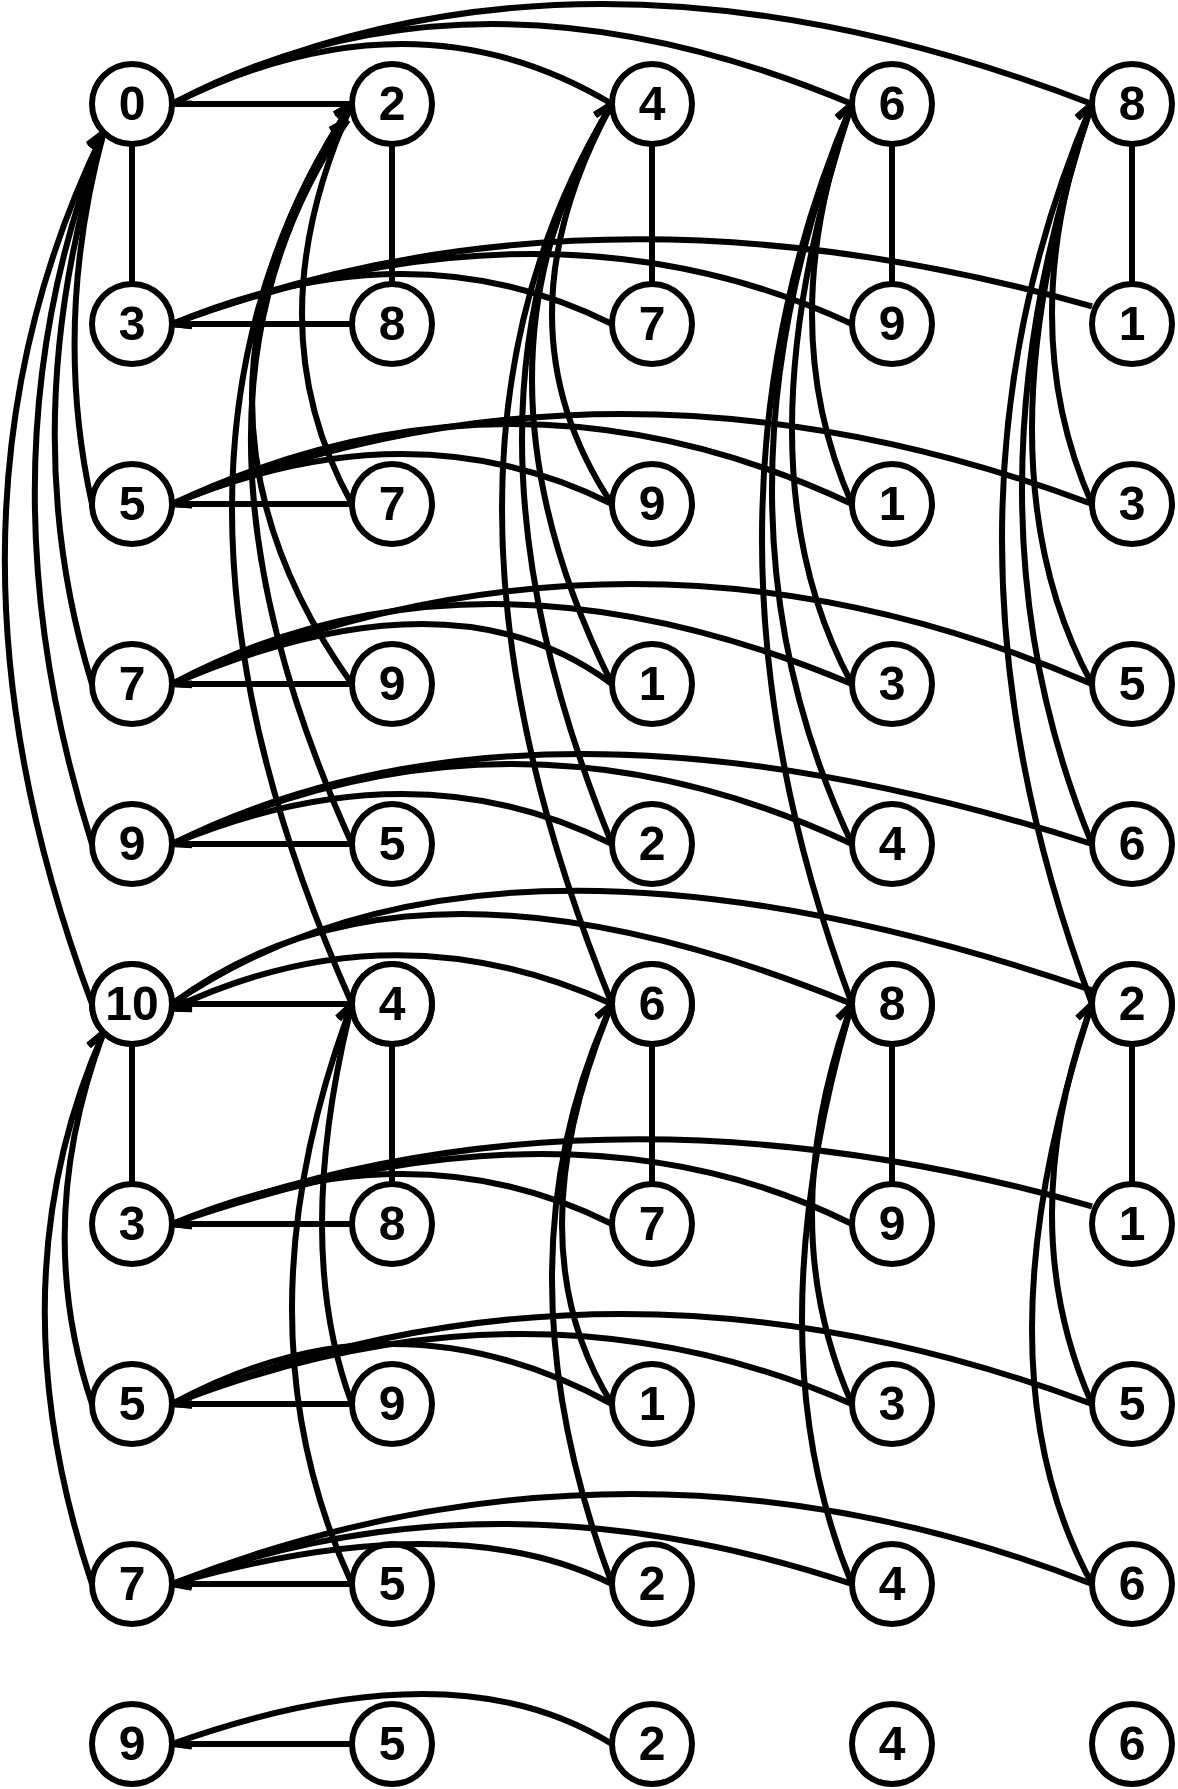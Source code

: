 <mxfile version="21.2.1" type="github">
  <diagram name="Page-1" id="bf8-wyrrSpo6dcuzy9-D">
    <mxGraphModel dx="1285" dy="662" grid="1" gridSize="10" guides="1" tooltips="1" connect="1" arrows="1" fold="1" page="1" pageScale="1" pageWidth="850" pageHeight="1100" math="0" shadow="0">
      <root>
        <mxCell id="0" />
        <mxCell id="1" parent="0" />
        <mxCell id="AahAFOXJF5uKydpd856T-1" value="&lt;font style=&quot;font-size: 24px;&quot;&gt;&lt;b style=&quot;font-size: 24px&quot;&gt;0&lt;/b&gt;&lt;/font&gt;" style="ellipse;whiteSpace=wrap;html=1;aspect=fixed;strokeWidth=3;fontSize=24;" parent="1" vertex="1">
          <mxGeometry x="360" y="250" width="40" height="40" as="geometry" />
        </mxCell>
        <mxCell id="AahAFOXJF5uKydpd856T-2" value="&lt;font style=&quot;font-size: 24px;&quot;&gt;&lt;b style=&quot;font-size: 24px&quot;&gt;2&lt;/b&gt;&lt;/font&gt;" style="ellipse;whiteSpace=wrap;html=1;aspect=fixed;strokeWidth=3;fontSize=24;" parent="1" vertex="1">
          <mxGeometry x="490" y="250" width="40" height="40" as="geometry" />
        </mxCell>
        <mxCell id="AahAFOXJF5uKydpd856T-3" value="&lt;b style=&quot;font-size: 24px;&quot;&gt;&lt;font style=&quot;font-size: 24px;&quot;&gt;4&lt;/font&gt;&lt;/b&gt;" style="ellipse;whiteSpace=wrap;html=1;aspect=fixed;strokeWidth=3;fontSize=24;" parent="1" vertex="1">
          <mxGeometry x="620" y="250" width="40" height="40" as="geometry" />
        </mxCell>
        <mxCell id="AahAFOXJF5uKydpd856T-4" value="&lt;b style=&quot;font-size: 24px;&quot;&gt;6&lt;/b&gt;" style="ellipse;whiteSpace=wrap;html=1;aspect=fixed;strokeWidth=3;fontSize=24;" parent="1" vertex="1">
          <mxGeometry x="740" y="250" width="40" height="40" as="geometry" />
        </mxCell>
        <mxCell id="AahAFOXJF5uKydpd856T-5" value="&lt;b style=&quot;font-size: 24px;&quot;&gt;3&lt;/b&gt;" style="ellipse;whiteSpace=wrap;html=1;aspect=fixed;strokeWidth=3;fontSize=24;" parent="1" vertex="1">
          <mxGeometry x="360" y="360" width="40" height="40" as="geometry" />
        </mxCell>
        <mxCell id="AahAFOXJF5uKydpd856T-6" value="&lt;b style=&quot;font-size: 24px;&quot;&gt;5&lt;/b&gt;" style="ellipse;whiteSpace=wrap;html=1;aspect=fixed;strokeWidth=3;fontSize=24;" parent="1" vertex="1">
          <mxGeometry x="360" y="450" width="40" height="40" as="geometry" />
        </mxCell>
        <mxCell id="AahAFOXJF5uKydpd856T-7" value="&lt;b style=&quot;font-size: 24px;&quot;&gt;7&lt;/b&gt;" style="ellipse;whiteSpace=wrap;html=1;aspect=fixed;strokeWidth=3;fontSize=24;" parent="1" vertex="1">
          <mxGeometry x="490" y="450" width="40" height="40" as="geometry" />
        </mxCell>
        <mxCell id="AahAFOXJF5uKydpd856T-8" value="&lt;b style=&quot;font-size: 24px;&quot;&gt;9&lt;/b&gt;" style="ellipse;whiteSpace=wrap;html=1;aspect=fixed;strokeWidth=3;fontSize=24;" parent="1" vertex="1">
          <mxGeometry x="620" y="450" width="40" height="40" as="geometry" />
        </mxCell>
        <mxCell id="AahAFOXJF5uKydpd856T-9" value="&lt;b style=&quot;font-size: 24px;&quot;&gt;8&lt;/b&gt;" style="ellipse;whiteSpace=wrap;html=1;aspect=fixed;strokeWidth=3;fontSize=24;" parent="1" vertex="1">
          <mxGeometry x="490" y="360" width="40" height="40" as="geometry" />
        </mxCell>
        <mxCell id="AahAFOXJF5uKydpd856T-10" value="&lt;b style=&quot;font-size: 24px;&quot;&gt;7&lt;/b&gt;" style="ellipse;whiteSpace=wrap;html=1;aspect=fixed;strokeWidth=3;fontSize=24;" parent="1" vertex="1">
          <mxGeometry x="620" y="360" width="40" height="40" as="geometry" />
        </mxCell>
        <mxCell id="AahAFOXJF5uKydpd856T-11" value="&lt;b style=&quot;font-size: 24px;&quot;&gt;&lt;font style=&quot;font-size: 24px;&quot;&gt;9&lt;/font&gt;&lt;/b&gt;" style="ellipse;whiteSpace=wrap;html=1;aspect=fixed;strokeWidth=3;fontSize=24;" parent="1" vertex="1">
          <mxGeometry x="740" y="360" width="40" height="40" as="geometry" />
        </mxCell>
        <mxCell id="AahAFOXJF5uKydpd856T-12" value="&lt;b style=&quot;font-size: 24px;&quot;&gt;1&lt;/b&gt;" style="ellipse;whiteSpace=wrap;html=1;aspect=fixed;strokeWidth=3;fontSize=24;" parent="1" vertex="1">
          <mxGeometry x="740" y="450" width="40" height="40" as="geometry" />
        </mxCell>
        <mxCell id="AahAFOXJF5uKydpd856T-13" value="&lt;b style=&quot;font-size: 24px;&quot;&gt;7&lt;/b&gt;" style="ellipse;whiteSpace=wrap;html=1;aspect=fixed;strokeWidth=3;fontSize=24;" parent="1" vertex="1">
          <mxGeometry x="360" y="540" width="40" height="40" as="geometry" />
        </mxCell>
        <mxCell id="AahAFOXJF5uKydpd856T-14" value="&lt;b style=&quot;font-size: 24px;&quot;&gt;9&lt;/b&gt;" style="ellipse;whiteSpace=wrap;html=1;aspect=fixed;strokeWidth=3;fontSize=24;" parent="1" vertex="1">
          <mxGeometry x="490" y="540" width="40" height="40" as="geometry" />
        </mxCell>
        <mxCell id="AahAFOXJF5uKydpd856T-15" value="&lt;b style=&quot;font-size: 24px;&quot;&gt;1&lt;/b&gt;" style="ellipse;whiteSpace=wrap;html=1;aspect=fixed;strokeWidth=3;fontSize=24;" parent="1" vertex="1">
          <mxGeometry x="620" y="540" width="40" height="40" as="geometry" />
        </mxCell>
        <mxCell id="AahAFOXJF5uKydpd856T-16" value="&lt;b style=&quot;font-size: 24px;&quot;&gt;3&lt;/b&gt;" style="ellipse;whiteSpace=wrap;html=1;aspect=fixed;strokeWidth=3;fontSize=24;" parent="1" vertex="1">
          <mxGeometry x="740" y="540" width="40" height="40" as="geometry" />
        </mxCell>
        <mxCell id="AahAFOXJF5uKydpd856T-17" value="&lt;b style=&quot;font-size: 24px;&quot;&gt;9&lt;/b&gt;" style="ellipse;whiteSpace=wrap;html=1;aspect=fixed;strokeWidth=3;fontSize=24;" parent="1" vertex="1">
          <mxGeometry x="360" y="700" width="40" height="40" as="geometry" />
        </mxCell>
        <mxCell id="AahAFOXJF5uKydpd856T-18" value="&lt;b style=&quot;font-size: 24px;&quot;&gt;5&lt;/b&gt;" style="ellipse;whiteSpace=wrap;html=1;aspect=fixed;strokeWidth=3;fontSize=24;" parent="1" vertex="1">
          <mxGeometry x="490" y="700" width="40" height="40" as="geometry" />
        </mxCell>
        <mxCell id="AahAFOXJF5uKydpd856T-19" value="&lt;b style=&quot;font-size: 24px;&quot;&gt;2&lt;/b&gt;" style="ellipse;whiteSpace=wrap;html=1;aspect=fixed;strokeWidth=3;fontSize=24;" parent="1" vertex="1">
          <mxGeometry x="620" y="700" width="40" height="40" as="geometry" />
        </mxCell>
        <mxCell id="AahAFOXJF5uKydpd856T-20" value="&lt;b style=&quot;font-size: 24px;&quot;&gt;4&lt;/b&gt;" style="ellipse;whiteSpace=wrap;html=1;aspect=fixed;strokeWidth=3;fontSize=24;" parent="1" vertex="1">
          <mxGeometry x="740" y="700" width="40" height="40" as="geometry" />
        </mxCell>
        <mxCell id="AahAFOXJF5uKydpd856T-21" value="" style="curved=1;endArrow=openAsync;html=1;rounded=0;entryX=0;entryY=1;entryDx=0;entryDy=0;exitX=0;exitY=0.5;exitDx=0;exitDy=0;endFill=0;strokeWidth=3;fontSize=24;" parent="1" source="AahAFOXJF5uKydpd856T-6" target="AahAFOXJF5uKydpd856T-1" edge="1">
          <mxGeometry width="50" height="50" relative="1" as="geometry">
            <mxPoint x="560" y="480" as="sourcePoint" />
            <mxPoint x="500" y="340" as="targetPoint" />
            <Array as="points">
              <mxPoint x="340" y="380" />
            </Array>
          </mxGeometry>
        </mxCell>
        <mxCell id="AahAFOXJF5uKydpd856T-22" value="" style="curved=1;endArrow=openAsync;html=1;rounded=0;entryX=0;entryY=0.5;entryDx=0;entryDy=0;exitX=0;exitY=0.5;exitDx=0;exitDy=0;endFill=0;strokeWidth=3;fontSize=24;" parent="1" source="AahAFOXJF5uKydpd856T-7" target="AahAFOXJF5uKydpd856T-2" edge="1">
          <mxGeometry width="50" height="50" relative="1" as="geometry">
            <mxPoint x="370" y="480" as="sourcePoint" />
            <mxPoint x="375.858" y="294.142" as="targetPoint" />
            <Array as="points">
              <mxPoint x="440" y="380" />
            </Array>
          </mxGeometry>
        </mxCell>
        <mxCell id="AahAFOXJF5uKydpd856T-23" value="" style="curved=1;endArrow=openAsync;html=1;rounded=0;entryX=0;entryY=0.5;entryDx=0;entryDy=0;exitX=0;exitY=0.5;exitDx=0;exitDy=0;endFill=0;strokeWidth=3;fontSize=24;" parent="1" source="AahAFOXJF5uKydpd856T-8" target="AahAFOXJF5uKydpd856T-3" edge="1">
          <mxGeometry width="50" height="50" relative="1" as="geometry">
            <mxPoint x="500" y="480" as="sourcePoint" />
            <mxPoint x="500" y="280" as="targetPoint" />
            <Array as="points">
              <mxPoint x="560" y="380" />
            </Array>
          </mxGeometry>
        </mxCell>
        <mxCell id="AahAFOXJF5uKydpd856T-24" value="" style="curved=1;endArrow=openAsync;html=1;rounded=0;entryX=0;entryY=0.5;entryDx=0;entryDy=0;endFill=0;exitX=0;exitY=0.5;exitDx=0;exitDy=0;strokeWidth=3;fontSize=24;" parent="1" source="AahAFOXJF5uKydpd856T-12" target="AahAFOXJF5uKydpd856T-4" edge="1">
          <mxGeometry width="50" height="50" relative="1" as="geometry">
            <mxPoint x="730" y="470" as="sourcePoint" />
            <mxPoint x="510" y="290" as="targetPoint" />
            <Array as="points">
              <mxPoint x="700" y="380" />
            </Array>
          </mxGeometry>
        </mxCell>
        <mxCell id="AahAFOXJF5uKydpd856T-25" value="" style="curved=1;endArrow=openAsync;html=1;rounded=0;entryX=0;entryY=1;entryDx=0;entryDy=0;exitX=0;exitY=0.5;exitDx=0;exitDy=0;endFill=0;strokeWidth=3;fontSize=24;" parent="1" source="AahAFOXJF5uKydpd856T-13" target="AahAFOXJF5uKydpd856T-1" edge="1">
          <mxGeometry width="50" height="50" relative="1" as="geometry">
            <mxPoint x="520" y="500" as="sourcePoint" />
            <mxPoint x="520" y="300" as="targetPoint" />
            <Array as="points">
              <mxPoint x="320" y="430" />
            </Array>
          </mxGeometry>
        </mxCell>
        <mxCell id="AahAFOXJF5uKydpd856T-26" value="" style="curved=1;endArrow=openAsync;html=1;rounded=0;exitX=0;exitY=0.5;exitDx=0;exitDy=0;endFill=0;strokeWidth=3;fontSize=24;" parent="1" source="AahAFOXJF5uKydpd856T-14" edge="1">
          <mxGeometry width="50" height="50" relative="1" as="geometry">
            <mxPoint x="370" y="570" as="sourcePoint" />
            <mxPoint x="490" y="270" as="targetPoint" />
            <Array as="points">
              <mxPoint x="390" y="420" />
            </Array>
          </mxGeometry>
        </mxCell>
        <mxCell id="AahAFOXJF5uKydpd856T-27" value="" style="curved=1;endArrow=openAsync;html=1;rounded=0;exitX=0;exitY=0.5;exitDx=0;exitDy=0;endFill=0;entryX=0;entryY=1;entryDx=0;entryDy=0;strokeWidth=3;fontSize=24;" parent="1" source="AahAFOXJF5uKydpd856T-17" target="AahAFOXJF5uKydpd856T-1" edge="1">
          <mxGeometry width="50" height="50" relative="1" as="geometry">
            <mxPoint x="380" y="580" as="sourcePoint" />
            <mxPoint x="360" y="290" as="targetPoint" />
            <Array as="points">
              <mxPoint x="270" y="480" />
            </Array>
          </mxGeometry>
        </mxCell>
        <mxCell id="AahAFOXJF5uKydpd856T-28" value="" style="curved=1;endArrow=openAsync;html=1;rounded=0;exitX=0;exitY=0.5;exitDx=0;exitDy=0;endFill=0;strokeWidth=3;fontSize=24;" parent="1" source="AahAFOXJF5uKydpd856T-19" edge="1">
          <mxGeometry width="50" height="50" relative="1" as="geometry">
            <mxPoint x="370" y="660" as="sourcePoint" />
            <mxPoint x="620" y="270" as="targetPoint" />
            <Array as="points">
              <mxPoint x="510" y="450" />
            </Array>
          </mxGeometry>
        </mxCell>
        <mxCell id="AahAFOXJF5uKydpd856T-29" value="" style="curved=1;endArrow=openAsync;html=1;rounded=0;endFill=0;strokeWidth=3;fontSize=24;exitX=0;exitY=0.5;exitDx=0;exitDy=0;" parent="1" source="AahAFOXJF5uKydpd856T-67" edge="1">
          <mxGeometry width="50" height="50" relative="1" as="geometry">
            <mxPoint x="488" y="650" as="sourcePoint" />
            <mxPoint x="490" y="270" as="targetPoint" />
            <Array as="points">
              <mxPoint x="370" y="450" />
            </Array>
          </mxGeometry>
        </mxCell>
        <mxCell id="AahAFOXJF5uKydpd856T-30" value="" style="curved=1;endArrow=openAsync;html=1;rounded=0;exitX=0;exitY=0.5;exitDx=0;exitDy=0;endFill=0;strokeWidth=3;fontSize=24;" parent="1" source="AahAFOXJF5uKydpd856T-20" edge="1">
          <mxGeometry width="50" height="50" relative="1" as="geometry">
            <mxPoint x="630" y="660" as="sourcePoint" />
            <mxPoint x="740" y="270" as="targetPoint" />
            <Array as="points">
              <mxPoint x="650" y="480" />
            </Array>
          </mxGeometry>
        </mxCell>
        <mxCell id="AahAFOXJF5uKydpd856T-31" value="" style="endArrow=none;html=1;rounded=0;exitX=0.5;exitY=1;exitDx=0;exitDy=0;entryX=0.5;entryY=0;entryDx=0;entryDy=0;strokeWidth=3;fontSize=24;" parent="1" source="AahAFOXJF5uKydpd856T-1" target="AahAFOXJF5uKydpd856T-5" edge="1">
          <mxGeometry width="50" height="50" relative="1" as="geometry">
            <mxPoint x="410" y="300" as="sourcePoint" />
            <mxPoint x="610" y="430" as="targetPoint" />
          </mxGeometry>
        </mxCell>
        <mxCell id="AahAFOXJF5uKydpd856T-32" value="" style="endArrow=none;html=1;rounded=0;exitX=1;exitY=0.5;exitDx=0;exitDy=0;entryX=0;entryY=0.5;entryDx=0;entryDy=0;strokeWidth=3;fontSize=24;" parent="1" source="AahAFOXJF5uKydpd856T-1" target="AahAFOXJF5uKydpd856T-2" edge="1">
          <mxGeometry width="50" height="50" relative="1" as="geometry">
            <mxPoint x="390" y="300" as="sourcePoint" />
            <mxPoint x="390" y="370" as="targetPoint" />
          </mxGeometry>
        </mxCell>
        <mxCell id="AahAFOXJF5uKydpd856T-33" value="" style="endArrow=none;html=1;rounded=0;exitX=0.5;exitY=1;exitDx=0;exitDy=0;entryX=0.5;entryY=0;entryDx=0;entryDy=0;strokeWidth=3;fontSize=24;" parent="1" source="AahAFOXJF5uKydpd856T-2" target="AahAFOXJF5uKydpd856T-9" edge="1">
          <mxGeometry width="50" height="50" relative="1" as="geometry">
            <mxPoint x="400" y="310" as="sourcePoint" />
            <mxPoint x="400" y="380" as="targetPoint" />
          </mxGeometry>
        </mxCell>
        <mxCell id="AahAFOXJF5uKydpd856T-34" value="" style="endArrow=none;html=1;rounded=0;exitX=0.5;exitY=1;exitDx=0;exitDy=0;entryX=0.5;entryY=0;entryDx=0;entryDy=0;strokeWidth=3;fontSize=24;" parent="1" source="AahAFOXJF5uKydpd856T-3" target="AahAFOXJF5uKydpd856T-10" edge="1">
          <mxGeometry width="50" height="50" relative="1" as="geometry">
            <mxPoint x="410" y="320" as="sourcePoint" />
            <mxPoint x="410" y="390" as="targetPoint" />
          </mxGeometry>
        </mxCell>
        <mxCell id="AahAFOXJF5uKydpd856T-35" value="" style="endArrow=none;html=1;rounded=0;exitX=0.5;exitY=1;exitDx=0;exitDy=0;entryX=0.5;entryY=0;entryDx=0;entryDy=0;strokeWidth=3;fontSize=24;" parent="1" source="AahAFOXJF5uKydpd856T-4" target="AahAFOXJF5uKydpd856T-11" edge="1">
          <mxGeometry width="50" height="50" relative="1" as="geometry">
            <mxPoint x="420" y="330" as="sourcePoint" />
            <mxPoint x="420" y="400" as="targetPoint" />
          </mxGeometry>
        </mxCell>
        <mxCell id="AahAFOXJF5uKydpd856T-36" value="" style="endArrow=none;html=1;rounded=0;exitX=0;exitY=0.5;exitDx=0;exitDy=0;entryX=1;entryY=0.5;entryDx=0;entryDy=0;strokeWidth=3;fontSize=24;" parent="1" source="AahAFOXJF5uKydpd856T-9" target="AahAFOXJF5uKydpd856T-5" edge="1">
          <mxGeometry width="50" height="50" relative="1" as="geometry">
            <mxPoint x="430" y="340" as="sourcePoint" />
            <mxPoint x="430" y="410" as="targetPoint" />
          </mxGeometry>
        </mxCell>
        <mxCell id="AahAFOXJF5uKydpd856T-37" value="" style="endArrow=none;html=1;rounded=0;exitX=0;exitY=0.5;exitDx=0;exitDy=0;entryX=1;entryY=0.5;entryDx=0;entryDy=0;strokeWidth=3;fontSize=24;" parent="1" source="AahAFOXJF5uKydpd856T-7" target="AahAFOXJF5uKydpd856T-6" edge="1">
          <mxGeometry width="50" height="50" relative="1" as="geometry">
            <mxPoint x="500" y="390" as="sourcePoint" />
            <mxPoint x="410" y="390" as="targetPoint" />
          </mxGeometry>
        </mxCell>
        <mxCell id="AahAFOXJF5uKydpd856T-38" value="" style="endArrow=none;html=1;rounded=0;exitX=0;exitY=0.5;exitDx=0;exitDy=0;entryX=1;entryY=0.5;entryDx=0;entryDy=0;strokeWidth=3;fontSize=24;" parent="1" source="AahAFOXJF5uKydpd856T-14" target="AahAFOXJF5uKydpd856T-13" edge="1">
          <mxGeometry width="50" height="50" relative="1" as="geometry">
            <mxPoint x="510" y="400" as="sourcePoint" />
            <mxPoint x="420" y="400" as="targetPoint" />
          </mxGeometry>
        </mxCell>
        <mxCell id="AahAFOXJF5uKydpd856T-39" value="" style="endArrow=none;html=1;rounded=0;entryX=1;entryY=0.5;entryDx=0;entryDy=0;strokeWidth=3;fontSize=24;" parent="1" target="AahAFOXJF5uKydpd856T-17" edge="1">
          <mxGeometry width="50" height="50" relative="1" as="geometry">
            <mxPoint x="490" y="720" as="sourcePoint" />
            <mxPoint x="430" y="480" as="targetPoint" />
          </mxGeometry>
        </mxCell>
        <mxCell id="AahAFOXJF5uKydpd856T-40" value="" style="curved=1;endArrow=openAsync;html=1;rounded=0;entryX=0;entryY=0.5;entryDx=0;entryDy=0;exitX=0;exitY=0.5;exitDx=0;exitDy=0;endFill=0;strokeWidth=3;fontSize=24;" parent="1" source="AahAFOXJF5uKydpd856T-15" target="AahAFOXJF5uKydpd856T-3" edge="1">
          <mxGeometry width="50" height="50" relative="1" as="geometry">
            <mxPoint x="630" y="480" as="sourcePoint" />
            <mxPoint x="630" y="280" as="targetPoint" />
            <Array as="points">
              <mxPoint x="540" y="400" />
            </Array>
          </mxGeometry>
        </mxCell>
        <mxCell id="AahAFOXJF5uKydpd856T-41" value="" style="curved=1;endArrow=openAsync;html=1;rounded=0;exitX=0;exitY=0.5;exitDx=0;exitDy=0;endFill=0;strokeWidth=3;fontSize=24;" parent="1" source="AahAFOXJF5uKydpd856T-16" edge="1">
          <mxGeometry width="50" height="50" relative="1" as="geometry">
            <mxPoint x="750" y="660" as="sourcePoint" />
            <mxPoint x="740" y="270" as="targetPoint" />
            <Array as="points">
              <mxPoint x="680" y="450" />
            </Array>
          </mxGeometry>
        </mxCell>
        <mxCell id="AahAFOXJF5uKydpd856T-42" value="" style="curved=1;endArrow=openAsync;html=1;rounded=0;exitX=0;exitY=0.5;exitDx=0;exitDy=0;endFill=0;entryX=1;entryY=0.5;entryDx=0;entryDy=0;strokeWidth=3;fontSize=24;" parent="1" source="AahAFOXJF5uKydpd856T-11" target="AahAFOXJF5uKydpd856T-5" edge="1">
          <mxGeometry width="50" height="50" relative="1" as="geometry">
            <mxPoint x="760" y="670" as="sourcePoint" />
            <mxPoint x="760" y="290" as="targetPoint" />
            <Array as="points">
              <mxPoint x="590" y="310" />
            </Array>
          </mxGeometry>
        </mxCell>
        <mxCell id="AahAFOXJF5uKydpd856T-43" value="" style="curved=1;endArrow=openAsync;html=1;rounded=0;exitX=0;exitY=0.5;exitDx=0;exitDy=0;endFill=0;strokeWidth=3;fontSize=24;" parent="1" source="AahAFOXJF5uKydpd856T-10" edge="1">
          <mxGeometry width="50" height="50" relative="1" as="geometry">
            <mxPoint x="750" y="400" as="sourcePoint" />
            <mxPoint x="400" y="380" as="targetPoint" />
            <Array as="points">
              <mxPoint x="520" y="330" />
            </Array>
          </mxGeometry>
        </mxCell>
        <mxCell id="AahAFOXJF5uKydpd856T-44" value="" style="curved=1;endArrow=openAsync;html=1;rounded=0;exitX=0;exitY=0.5;exitDx=0;exitDy=0;endFill=0;strokeWidth=3;fontSize=24;" parent="1" source="AahAFOXJF5uKydpd856T-8" edge="1">
          <mxGeometry width="50" height="50" relative="1" as="geometry">
            <mxPoint x="630" y="400" as="sourcePoint" />
            <mxPoint x="400" y="470" as="targetPoint" />
            <Array as="points">
              <mxPoint x="520" y="420" />
            </Array>
          </mxGeometry>
        </mxCell>
        <mxCell id="AahAFOXJF5uKydpd856T-45" value="" style="curved=1;endArrow=openAsync;html=1;rounded=0;endFill=0;strokeWidth=3;entryX=1;entryY=0.5;entryDx=0;entryDy=0;fontSize=24;" parent="1" target="AahAFOXJF5uKydpd856T-6" edge="1">
          <mxGeometry width="50" height="50" relative="1" as="geometry">
            <mxPoint x="740" y="470" as="sourcePoint" />
            <mxPoint x="410" y="480" as="targetPoint" />
            <Array as="points">
              <mxPoint x="570" y="390" />
            </Array>
          </mxGeometry>
        </mxCell>
        <mxCell id="AahAFOXJF5uKydpd856T-46" value="" style="curved=1;endArrow=openAsync;html=1;rounded=0;exitX=0;exitY=0.5;exitDx=0;exitDy=0;endFill=0;strokeWidth=3;entryX=1;entryY=0.5;entryDx=0;entryDy=0;fontSize=24;" parent="1" source="AahAFOXJF5uKydpd856T-15" target="AahAFOXJF5uKydpd856T-13" edge="1">
          <mxGeometry width="50" height="50" relative="1" as="geometry">
            <mxPoint x="630" y="480" as="sourcePoint" />
            <mxPoint x="410" y="480" as="targetPoint" />
            <Array as="points">
              <mxPoint x="540" y="500" />
            </Array>
          </mxGeometry>
        </mxCell>
        <mxCell id="AahAFOXJF5uKydpd856T-47" value="" style="curved=1;endArrow=openAsync;html=1;rounded=0;endFill=0;strokeWidth=3;fontSize=24;" parent="1" edge="1">
          <mxGeometry width="50" height="50" relative="1" as="geometry">
            <mxPoint x="740" y="560" as="sourcePoint" />
            <mxPoint x="400" y="560" as="targetPoint" />
            <Array as="points">
              <mxPoint x="550" y="480" />
            </Array>
          </mxGeometry>
        </mxCell>
        <mxCell id="AahAFOXJF5uKydpd856T-48" value="" style="curved=1;endArrow=openAsync;html=1;rounded=0;exitX=0;exitY=0.5;exitDx=0;exitDy=0;endFill=0;strokeWidth=3;fontSize=24;" parent="1" source="AahAFOXJF5uKydpd856T-19" edge="1">
          <mxGeometry width="50" height="50" relative="1" as="geometry">
            <mxPoint x="630" y="640" as="sourcePoint" />
            <mxPoint x="400" y="722.4" as="targetPoint" />
            <Array as="points">
              <mxPoint x="510" y="670" />
            </Array>
          </mxGeometry>
        </mxCell>
        <mxCell id="AahAFOXJF5uKydpd856T-50" value="" style="curved=1;endArrow=openAsync;html=1;rounded=0;exitX=0;exitY=0.5;exitDx=0;exitDy=0;endFill=0;strokeWidth=3;fontSize=24;" parent="1" source="AahAFOXJF5uKydpd856T-3" edge="1">
          <mxGeometry width="50" height="50" relative="1" as="geometry">
            <mxPoint x="630" y="390" as="sourcePoint" />
            <mxPoint x="400" y="270" as="targetPoint" />
            <Array as="points">
              <mxPoint x="520" y="210" />
            </Array>
          </mxGeometry>
        </mxCell>
        <mxCell id="AahAFOXJF5uKydpd856T-51" value="" style="curved=1;endArrow=openAsync;html=1;rounded=0;endFill=0;strokeWidth=3;entryX=1;entryY=0.5;entryDx=0;entryDy=0;fontSize=24;" parent="1" target="AahAFOXJF5uKydpd856T-1" edge="1">
          <mxGeometry width="50" height="50" relative="1" as="geometry">
            <mxPoint x="740" y="270" as="sourcePoint" />
            <mxPoint x="420" y="400" as="targetPoint" />
            <Array as="points">
              <mxPoint x="550" y="190" />
            </Array>
          </mxGeometry>
        </mxCell>
        <mxCell id="AahAFOXJF5uKydpd856T-52" value="&lt;b&gt;8&lt;/b&gt;" style="ellipse;whiteSpace=wrap;html=1;aspect=fixed;strokeWidth=3;fontSize=24;" parent="1" vertex="1">
          <mxGeometry x="860" y="250" width="40" height="40" as="geometry" />
        </mxCell>
        <mxCell id="AahAFOXJF5uKydpd856T-53" value="&lt;b style=&quot;font-size: 24px;&quot;&gt;&lt;font style=&quot;font-size: 24px;&quot;&gt;1&lt;/font&gt;&lt;/b&gt;" style="ellipse;whiteSpace=wrap;html=1;aspect=fixed;strokeWidth=3;fontSize=24;" parent="1" vertex="1">
          <mxGeometry x="860" y="360" width="40" height="40" as="geometry" />
        </mxCell>
        <mxCell id="AahAFOXJF5uKydpd856T-54" value="&lt;b style=&quot;font-size: 24px;&quot;&gt;3&lt;/b&gt;" style="ellipse;whiteSpace=wrap;html=1;aspect=fixed;strokeWidth=3;fontSize=24;" parent="1" vertex="1">
          <mxGeometry x="860" y="450" width="40" height="40" as="geometry" />
        </mxCell>
        <mxCell id="AahAFOXJF5uKydpd856T-55" value="&lt;b style=&quot;font-size: 24px;&quot;&gt;5&lt;/b&gt;" style="ellipse;whiteSpace=wrap;html=1;aspect=fixed;strokeWidth=3;fontSize=24;" parent="1" vertex="1">
          <mxGeometry x="860" y="540" width="40" height="40" as="geometry" />
        </mxCell>
        <mxCell id="AahAFOXJF5uKydpd856T-56" value="&lt;b style=&quot;font-size: 24px;&quot;&gt;6&lt;/b&gt;" style="ellipse;whiteSpace=wrap;html=1;aspect=fixed;strokeWidth=3;fontSize=24;" parent="1" vertex="1">
          <mxGeometry x="860" y="700" width="40" height="40" as="geometry" />
        </mxCell>
        <mxCell id="AahAFOXJF5uKydpd856T-57" value="" style="curved=1;endArrow=openAsync;html=1;rounded=0;entryX=0;entryY=0.5;entryDx=0;entryDy=0;endFill=0;exitX=0;exitY=0.5;exitDx=0;exitDy=0;strokeWidth=3;fontSize=24;" parent="1" source="AahAFOXJF5uKydpd856T-54" target="AahAFOXJF5uKydpd856T-52" edge="1">
          <mxGeometry width="50" height="50" relative="1" as="geometry">
            <mxPoint x="850" y="470" as="sourcePoint" />
            <mxPoint x="630" y="290" as="targetPoint" />
            <Array as="points">
              <mxPoint x="820" y="380" />
            </Array>
          </mxGeometry>
        </mxCell>
        <mxCell id="AahAFOXJF5uKydpd856T-58" value="" style="curved=1;endArrow=openAsync;html=1;rounded=0;exitX=0;exitY=0.5;exitDx=0;exitDy=0;endFill=0;strokeWidth=3;fontSize=24;" parent="1" source="AahAFOXJF5uKydpd856T-56" edge="1">
          <mxGeometry width="50" height="50" relative="1" as="geometry">
            <mxPoint x="750" y="660" as="sourcePoint" />
            <mxPoint x="860" y="270" as="targetPoint" />
            <Array as="points">
              <mxPoint x="770" y="480" />
            </Array>
          </mxGeometry>
        </mxCell>
        <mxCell id="AahAFOXJF5uKydpd856T-59" value="" style="endArrow=none;html=1;rounded=0;exitX=0.5;exitY=1;exitDx=0;exitDy=0;entryX=0.5;entryY=0;entryDx=0;entryDy=0;strokeWidth=3;fontSize=24;" parent="1" source="AahAFOXJF5uKydpd856T-52" target="AahAFOXJF5uKydpd856T-53" edge="1">
          <mxGeometry width="50" height="50" relative="1" as="geometry">
            <mxPoint x="540" y="330" as="sourcePoint" />
            <mxPoint x="540" y="400" as="targetPoint" />
          </mxGeometry>
        </mxCell>
        <mxCell id="AahAFOXJF5uKydpd856T-60" value="" style="curved=1;endArrow=openAsync;html=1;rounded=0;exitX=0;exitY=0.5;exitDx=0;exitDy=0;endFill=0;strokeWidth=3;fontSize=24;" parent="1" source="AahAFOXJF5uKydpd856T-55" edge="1">
          <mxGeometry width="50" height="50" relative="1" as="geometry">
            <mxPoint x="870" y="660" as="sourcePoint" />
            <mxPoint x="860" y="270" as="targetPoint" />
            <Array as="points">
              <mxPoint x="800" y="450" />
            </Array>
          </mxGeometry>
        </mxCell>
        <mxCell id="AahAFOXJF5uKydpd856T-61" value="" style="curved=1;endArrow=openAsync;html=1;rounded=0;endFill=0;strokeWidth=3;fontSize=24;exitX=0;exitY=0.5;exitDx=0;exitDy=0;" parent="1" source="AahAFOXJF5uKydpd856T-52" edge="1">
          <mxGeometry width="50" height="50" relative="1" as="geometry">
            <mxPoint x="850" y="270" as="sourcePoint" />
            <mxPoint x="400" y="270" as="targetPoint" />
            <Array as="points">
              <mxPoint x="600" y="170" />
            </Array>
          </mxGeometry>
        </mxCell>
        <mxCell id="AahAFOXJF5uKydpd856T-62" value="" style="curved=1;endArrow=openAsync;html=1;rounded=0;endFill=0;strokeWidth=3;fontSize=24;exitX=0;exitY=0.281;exitDx=0;exitDy=0;exitPerimeter=0;" parent="1" source="AahAFOXJF5uKydpd856T-53" edge="1">
          <mxGeometry width="50" height="50" relative="1" as="geometry">
            <mxPoint x="870" y="280" as="sourcePoint" />
            <mxPoint x="400" y="380" as="targetPoint" />
            <Array as="points">
              <mxPoint x="610" y="300" />
            </Array>
          </mxGeometry>
        </mxCell>
        <mxCell id="AahAFOXJF5uKydpd856T-63" value="" style="curved=1;endArrow=openAsync;html=1;rounded=0;endFill=0;strokeWidth=3;fontSize=24;exitX=0;exitY=0.5;exitDx=0;exitDy=0;entryX=1;entryY=0.5;entryDx=0;entryDy=0;" parent="1" source="AahAFOXJF5uKydpd856T-54" target="AahAFOXJF5uKydpd856T-6" edge="1">
          <mxGeometry width="50" height="50" relative="1" as="geometry">
            <mxPoint x="860" y="460" as="sourcePoint" />
            <mxPoint x="410" y="460" as="targetPoint" />
            <Array as="points">
              <mxPoint x="620" y="380" />
            </Array>
          </mxGeometry>
        </mxCell>
        <mxCell id="AahAFOXJF5uKydpd856T-64" value="" style="curved=1;endArrow=openAsync;html=1;rounded=0;endFill=0;strokeWidth=3;fontSize=24;entryX=1;entryY=0.5;entryDx=0;entryDy=0;" parent="1" target="AahAFOXJF5uKydpd856T-13" edge="1">
          <mxGeometry width="50" height="50" relative="1" as="geometry">
            <mxPoint x="860" y="560" as="sourcePoint" />
            <mxPoint x="410" y="560" as="targetPoint" />
            <Array as="points">
              <mxPoint x="630" y="460" />
            </Array>
          </mxGeometry>
        </mxCell>
        <mxCell id="AahAFOXJF5uKydpd856T-66" value="&lt;b&gt;10&lt;/b&gt;" style="ellipse;whiteSpace=wrap;html=1;aspect=fixed;strokeWidth=3;fontSize=24;" parent="1" vertex="1">
          <mxGeometry x="360" y="700" width="40" height="40" as="geometry" />
        </mxCell>
        <mxCell id="AahAFOXJF5uKydpd856T-67" value="&lt;font style=&quot;font-size: 24px;&quot;&gt;&lt;b style=&quot;font-size: 24px&quot;&gt;4&lt;/b&gt;&lt;/font&gt;" style="ellipse;whiteSpace=wrap;html=1;aspect=fixed;strokeWidth=3;fontSize=24;" parent="1" vertex="1">
          <mxGeometry x="490" y="700" width="40" height="40" as="geometry" />
        </mxCell>
        <mxCell id="AahAFOXJF5uKydpd856T-68" value="&lt;b style=&quot;font-size: 24px;&quot;&gt;&lt;font style=&quot;font-size: 24px;&quot;&gt;6&lt;/font&gt;&lt;/b&gt;" style="ellipse;whiteSpace=wrap;html=1;aspect=fixed;strokeWidth=3;fontSize=24;" parent="1" vertex="1">
          <mxGeometry x="620" y="700" width="40" height="40" as="geometry" />
        </mxCell>
        <mxCell id="AahAFOXJF5uKydpd856T-69" value="&lt;b&gt;8&lt;/b&gt;" style="ellipse;whiteSpace=wrap;html=1;aspect=fixed;strokeWidth=3;fontSize=24;" parent="1" vertex="1">
          <mxGeometry x="740" y="700" width="40" height="40" as="geometry" />
        </mxCell>
        <mxCell id="AahAFOXJF5uKydpd856T-70" value="&lt;b style=&quot;font-size: 24px;&quot;&gt;3&lt;/b&gt;" style="ellipse;whiteSpace=wrap;html=1;aspect=fixed;strokeWidth=3;fontSize=24;" parent="1" vertex="1">
          <mxGeometry x="360" y="810" width="40" height="40" as="geometry" />
        </mxCell>
        <mxCell id="AahAFOXJF5uKydpd856T-71" value="&lt;b style=&quot;font-size: 24px;&quot;&gt;5&lt;/b&gt;" style="ellipse;whiteSpace=wrap;html=1;aspect=fixed;strokeWidth=3;fontSize=24;" parent="1" vertex="1">
          <mxGeometry x="360" y="900" width="40" height="40" as="geometry" />
        </mxCell>
        <mxCell id="AahAFOXJF5uKydpd856T-72" value="&lt;b style=&quot;font-size: 24px;&quot;&gt;9&lt;/b&gt;" style="ellipse;whiteSpace=wrap;html=1;aspect=fixed;strokeWidth=3;fontSize=24;" parent="1" vertex="1">
          <mxGeometry x="490" y="900" width="40" height="40" as="geometry" />
        </mxCell>
        <mxCell id="AahAFOXJF5uKydpd856T-73" value="&lt;b style=&quot;font-size: 24px;&quot;&gt;1&lt;/b&gt;" style="ellipse;whiteSpace=wrap;html=1;aspect=fixed;strokeWidth=3;fontSize=24;" parent="1" vertex="1">
          <mxGeometry x="620" y="900" width="40" height="40" as="geometry" />
        </mxCell>
        <mxCell id="AahAFOXJF5uKydpd856T-74" value="&lt;b style=&quot;font-size: 24px;&quot;&gt;8&lt;/b&gt;" style="ellipse;whiteSpace=wrap;html=1;aspect=fixed;strokeWidth=3;fontSize=24;" parent="1" vertex="1">
          <mxGeometry x="490" y="810" width="40" height="40" as="geometry" />
        </mxCell>
        <mxCell id="AahAFOXJF5uKydpd856T-75" value="&lt;b style=&quot;font-size: 24px;&quot;&gt;7&lt;/b&gt;" style="ellipse;whiteSpace=wrap;html=1;aspect=fixed;strokeWidth=3;fontSize=24;" parent="1" vertex="1">
          <mxGeometry x="620" y="810" width="40" height="40" as="geometry" />
        </mxCell>
        <mxCell id="AahAFOXJF5uKydpd856T-76" value="&lt;b style=&quot;font-size: 24px;&quot;&gt;&lt;font style=&quot;font-size: 24px;&quot;&gt;9&lt;/font&gt;&lt;/b&gt;" style="ellipse;whiteSpace=wrap;html=1;aspect=fixed;strokeWidth=3;fontSize=24;" parent="1" vertex="1">
          <mxGeometry x="740" y="810" width="40" height="40" as="geometry" />
        </mxCell>
        <mxCell id="AahAFOXJF5uKydpd856T-77" value="&lt;b style=&quot;font-size: 24px;&quot;&gt;3&lt;/b&gt;" style="ellipse;whiteSpace=wrap;html=1;aspect=fixed;strokeWidth=3;fontSize=24;" parent="1" vertex="1">
          <mxGeometry x="740" y="900" width="40" height="40" as="geometry" />
        </mxCell>
        <mxCell id="AahAFOXJF5uKydpd856T-78" value="&lt;b style=&quot;font-size: 24px;&quot;&gt;7&lt;/b&gt;" style="ellipse;whiteSpace=wrap;html=1;aspect=fixed;strokeWidth=3;fontSize=24;" parent="1" vertex="1">
          <mxGeometry x="360" y="990" width="40" height="40" as="geometry" />
        </mxCell>
        <mxCell id="AahAFOXJF5uKydpd856T-79" value="&lt;b style=&quot;font-size: 24px;&quot;&gt;5&lt;/b&gt;" style="ellipse;whiteSpace=wrap;html=1;aspect=fixed;strokeWidth=3;fontSize=24;" parent="1" vertex="1">
          <mxGeometry x="490" y="990" width="40" height="40" as="geometry" />
        </mxCell>
        <mxCell id="AahAFOXJF5uKydpd856T-80" value="&lt;b style=&quot;font-size: 24px;&quot;&gt;2&lt;/b&gt;" style="ellipse;whiteSpace=wrap;html=1;aspect=fixed;strokeWidth=3;fontSize=24;" parent="1" vertex="1">
          <mxGeometry x="620" y="990" width="40" height="40" as="geometry" />
        </mxCell>
        <mxCell id="AahAFOXJF5uKydpd856T-81" value="&lt;b style=&quot;font-size: 24px;&quot;&gt;4&lt;/b&gt;" style="ellipse;whiteSpace=wrap;html=1;aspect=fixed;strokeWidth=3;fontSize=24;" parent="1" vertex="1">
          <mxGeometry x="740" y="990" width="40" height="40" as="geometry" />
        </mxCell>
        <mxCell id="AahAFOXJF5uKydpd856T-82" value="" style="curved=1;endArrow=openAsync;html=1;rounded=0;entryX=0;entryY=1;entryDx=0;entryDy=0;exitX=0;exitY=0.5;exitDx=0;exitDy=0;endFill=0;strokeWidth=3;fontSize=24;" parent="1" source="AahAFOXJF5uKydpd856T-71" target="AahAFOXJF5uKydpd856T-66" edge="1">
          <mxGeometry width="50" height="50" relative="1" as="geometry">
            <mxPoint x="560" y="860" as="sourcePoint" />
            <mxPoint x="500" y="720" as="targetPoint" />
            <Array as="points">
              <mxPoint x="330" y="830" />
            </Array>
          </mxGeometry>
        </mxCell>
        <mxCell id="AahAFOXJF5uKydpd856T-83" value="" style="curved=1;endArrow=openAsync;html=1;rounded=0;entryX=0;entryY=0.5;entryDx=0;entryDy=0;exitX=0;exitY=0.5;exitDx=0;exitDy=0;endFill=0;strokeWidth=3;fontSize=24;" parent="1" source="AahAFOXJF5uKydpd856T-72" target="AahAFOXJF5uKydpd856T-67" edge="1">
          <mxGeometry width="50" height="50" relative="1" as="geometry">
            <mxPoint x="370" y="930" as="sourcePoint" />
            <mxPoint x="375.858" y="744.142" as="targetPoint" />
            <Array as="points">
              <mxPoint x="460" y="840" />
            </Array>
          </mxGeometry>
        </mxCell>
        <mxCell id="AahAFOXJF5uKydpd856T-84" value="" style="curved=1;endArrow=openAsync;html=1;rounded=0;entryX=0;entryY=0.5;entryDx=0;entryDy=0;exitX=0;exitY=0.5;exitDx=0;exitDy=0;endFill=0;strokeWidth=3;fontSize=24;" parent="1" source="AahAFOXJF5uKydpd856T-73" target="AahAFOXJF5uKydpd856T-68" edge="1">
          <mxGeometry width="50" height="50" relative="1" as="geometry">
            <mxPoint x="500" y="930" as="sourcePoint" />
            <mxPoint x="500" y="730" as="targetPoint" />
            <Array as="points">
              <mxPoint x="570" y="840" />
            </Array>
          </mxGeometry>
        </mxCell>
        <mxCell id="AahAFOXJF5uKydpd856T-85" value="" style="curved=1;endArrow=openAsync;html=1;rounded=0;entryX=0;entryY=0.5;entryDx=0;entryDy=0;endFill=0;exitX=0;exitY=0.5;exitDx=0;exitDy=0;strokeWidth=3;fontSize=24;" parent="1" source="AahAFOXJF5uKydpd856T-77" target="AahAFOXJF5uKydpd856T-69" edge="1">
          <mxGeometry width="50" height="50" relative="1" as="geometry">
            <mxPoint x="730" y="920" as="sourcePoint" />
            <mxPoint x="510" y="740" as="targetPoint" />
            <Array as="points">
              <mxPoint x="700" y="830" />
            </Array>
          </mxGeometry>
        </mxCell>
        <mxCell id="AahAFOXJF5uKydpd856T-86" value="" style="curved=1;endArrow=openAsync;html=1;rounded=0;entryX=0;entryY=1;entryDx=0;entryDy=0;exitX=0;exitY=0.5;exitDx=0;exitDy=0;endFill=0;strokeWidth=3;fontSize=24;" parent="1" source="AahAFOXJF5uKydpd856T-78" target="AahAFOXJF5uKydpd856T-66" edge="1">
          <mxGeometry width="50" height="50" relative="1" as="geometry">
            <mxPoint x="520" y="880" as="sourcePoint" />
            <mxPoint x="520" y="680" as="targetPoint" />
            <Array as="points">
              <mxPoint x="310" y="860" />
            </Array>
          </mxGeometry>
        </mxCell>
        <mxCell id="AahAFOXJF5uKydpd856T-87" value="" style="curved=1;endArrow=openAsync;html=1;rounded=0;exitX=0;exitY=0.5;exitDx=0;exitDy=0;endFill=0;strokeWidth=3;fontSize=24;" parent="1" source="AahAFOXJF5uKydpd856T-79" edge="1">
          <mxGeometry width="50" height="50" relative="1" as="geometry">
            <mxPoint x="370" y="1020" as="sourcePoint" />
            <mxPoint x="490" y="720" as="targetPoint" />
            <Array as="points">
              <mxPoint x="430" y="880" />
            </Array>
          </mxGeometry>
        </mxCell>
        <mxCell id="AahAFOXJF5uKydpd856T-88" value="" style="endArrow=none;html=1;rounded=0;exitX=0.5;exitY=1;exitDx=0;exitDy=0;entryX=0.5;entryY=0;entryDx=0;entryDy=0;strokeWidth=3;fontSize=24;" parent="1" source="AahAFOXJF5uKydpd856T-66" target="AahAFOXJF5uKydpd856T-70" edge="1">
          <mxGeometry width="50" height="50" relative="1" as="geometry">
            <mxPoint x="410" y="750" as="sourcePoint" />
            <mxPoint x="610" y="880" as="targetPoint" />
          </mxGeometry>
        </mxCell>
        <mxCell id="AahAFOXJF5uKydpd856T-89" value="" style="endArrow=none;html=1;rounded=0;exitX=1;exitY=0.5;exitDx=0;exitDy=0;entryX=0;entryY=0.5;entryDx=0;entryDy=0;strokeWidth=3;fontSize=24;" parent="1" source="AahAFOXJF5uKydpd856T-66" target="AahAFOXJF5uKydpd856T-67" edge="1">
          <mxGeometry width="50" height="50" relative="1" as="geometry">
            <mxPoint x="390" y="750" as="sourcePoint" />
            <mxPoint x="390" y="820" as="targetPoint" />
          </mxGeometry>
        </mxCell>
        <mxCell id="AahAFOXJF5uKydpd856T-90" value="" style="endArrow=none;html=1;rounded=0;exitX=0.5;exitY=1;exitDx=0;exitDy=0;entryX=0.5;entryY=0;entryDx=0;entryDy=0;strokeWidth=3;fontSize=24;" parent="1" source="AahAFOXJF5uKydpd856T-67" target="AahAFOXJF5uKydpd856T-74" edge="1">
          <mxGeometry width="50" height="50" relative="1" as="geometry">
            <mxPoint x="400" y="760" as="sourcePoint" />
            <mxPoint x="400" y="830" as="targetPoint" />
          </mxGeometry>
        </mxCell>
        <mxCell id="AahAFOXJF5uKydpd856T-91" value="" style="endArrow=none;html=1;rounded=0;exitX=0.5;exitY=1;exitDx=0;exitDy=0;entryX=0.5;entryY=0;entryDx=0;entryDy=0;strokeWidth=3;fontSize=24;" parent="1" source="AahAFOXJF5uKydpd856T-68" target="AahAFOXJF5uKydpd856T-75" edge="1">
          <mxGeometry width="50" height="50" relative="1" as="geometry">
            <mxPoint x="410" y="770" as="sourcePoint" />
            <mxPoint x="410" y="840" as="targetPoint" />
          </mxGeometry>
        </mxCell>
        <mxCell id="AahAFOXJF5uKydpd856T-92" value="" style="endArrow=none;html=1;rounded=0;exitX=0.5;exitY=1;exitDx=0;exitDy=0;entryX=0.5;entryY=0;entryDx=0;entryDy=0;strokeWidth=3;fontSize=24;" parent="1" source="AahAFOXJF5uKydpd856T-69" target="AahAFOXJF5uKydpd856T-76" edge="1">
          <mxGeometry width="50" height="50" relative="1" as="geometry">
            <mxPoint x="420" y="780" as="sourcePoint" />
            <mxPoint x="420" y="850" as="targetPoint" />
          </mxGeometry>
        </mxCell>
        <mxCell id="AahAFOXJF5uKydpd856T-93" value="" style="endArrow=none;html=1;rounded=0;exitX=0;exitY=0.5;exitDx=0;exitDy=0;entryX=1;entryY=0.5;entryDx=0;entryDy=0;strokeWidth=3;fontSize=24;" parent="1" source="AahAFOXJF5uKydpd856T-74" target="AahAFOXJF5uKydpd856T-70" edge="1">
          <mxGeometry width="50" height="50" relative="1" as="geometry">
            <mxPoint x="430" y="790" as="sourcePoint" />
            <mxPoint x="430" y="860" as="targetPoint" />
          </mxGeometry>
        </mxCell>
        <mxCell id="AahAFOXJF5uKydpd856T-94" value="" style="endArrow=none;html=1;rounded=0;exitX=0;exitY=0.5;exitDx=0;exitDy=0;entryX=1;entryY=0.5;entryDx=0;entryDy=0;strokeWidth=3;fontSize=24;" parent="1" source="AahAFOXJF5uKydpd856T-72" target="AahAFOXJF5uKydpd856T-71" edge="1">
          <mxGeometry width="50" height="50" relative="1" as="geometry">
            <mxPoint x="500" y="840" as="sourcePoint" />
            <mxPoint x="410" y="840" as="targetPoint" />
          </mxGeometry>
        </mxCell>
        <mxCell id="AahAFOXJF5uKydpd856T-95" value="" style="endArrow=none;html=1;rounded=0;exitX=0;exitY=0.5;exitDx=0;exitDy=0;entryX=1;entryY=0.5;entryDx=0;entryDy=0;strokeWidth=3;fontSize=24;" parent="1" source="AahAFOXJF5uKydpd856T-79" target="AahAFOXJF5uKydpd856T-78" edge="1">
          <mxGeometry width="50" height="50" relative="1" as="geometry">
            <mxPoint x="510" y="850" as="sourcePoint" />
            <mxPoint x="420" y="850" as="targetPoint" />
          </mxGeometry>
        </mxCell>
        <mxCell id="AahAFOXJF5uKydpd856T-96" value="" style="curved=1;endArrow=openAsync;html=1;rounded=0;entryX=0;entryY=0.5;entryDx=0;entryDy=0;exitX=0;exitY=0.5;exitDx=0;exitDy=0;endFill=0;strokeWidth=3;fontSize=24;" parent="1" source="AahAFOXJF5uKydpd856T-80" target="AahAFOXJF5uKydpd856T-68" edge="1">
          <mxGeometry width="50" height="50" relative="1" as="geometry">
            <mxPoint x="630" y="930" as="sourcePoint" />
            <mxPoint x="630" y="730" as="targetPoint" />
            <Array as="points">
              <mxPoint x="560" y="850" />
            </Array>
          </mxGeometry>
        </mxCell>
        <mxCell id="AahAFOXJF5uKydpd856T-97" value="" style="curved=1;endArrow=openAsync;html=1;rounded=0;exitX=0;exitY=0.5;exitDx=0;exitDy=0;endFill=0;strokeWidth=3;fontSize=24;" parent="1" source="AahAFOXJF5uKydpd856T-81" edge="1">
          <mxGeometry width="50" height="50" relative="1" as="geometry">
            <mxPoint x="750" y="1110" as="sourcePoint" />
            <mxPoint x="740" y="720" as="targetPoint" />
            <Array as="points">
              <mxPoint x="690" y="890" />
            </Array>
          </mxGeometry>
        </mxCell>
        <mxCell id="AahAFOXJF5uKydpd856T-98" value="" style="curved=1;endArrow=openAsync;html=1;rounded=0;exitX=0;exitY=0.5;exitDx=0;exitDy=0;endFill=0;entryX=1;entryY=0.5;entryDx=0;entryDy=0;strokeWidth=3;fontSize=24;" parent="1" source="AahAFOXJF5uKydpd856T-76" target="AahAFOXJF5uKydpd856T-70" edge="1">
          <mxGeometry width="50" height="50" relative="1" as="geometry">
            <mxPoint x="760" y="1120" as="sourcePoint" />
            <mxPoint x="760" y="740" as="targetPoint" />
            <Array as="points">
              <mxPoint x="600" y="760" />
            </Array>
          </mxGeometry>
        </mxCell>
        <mxCell id="AahAFOXJF5uKydpd856T-99" value="" style="curved=1;endArrow=openAsync;html=1;rounded=0;exitX=0;exitY=0.5;exitDx=0;exitDy=0;endFill=0;strokeWidth=3;fontSize=24;" parent="1" source="AahAFOXJF5uKydpd856T-75" edge="1">
          <mxGeometry width="50" height="50" relative="1" as="geometry">
            <mxPoint x="750" y="850" as="sourcePoint" />
            <mxPoint x="400" y="830" as="targetPoint" />
            <Array as="points">
              <mxPoint x="520" y="780" />
            </Array>
          </mxGeometry>
        </mxCell>
        <mxCell id="AahAFOXJF5uKydpd856T-100" value="" style="curved=1;endArrow=openAsync;html=1;rounded=0;exitX=0;exitY=0.5;exitDx=0;exitDy=0;endFill=0;strokeWidth=3;fontSize=24;" parent="1" source="AahAFOXJF5uKydpd856T-73" edge="1">
          <mxGeometry width="50" height="50" relative="1" as="geometry">
            <mxPoint x="630" y="850" as="sourcePoint" />
            <mxPoint x="400" y="920" as="targetPoint" />
            <Array as="points">
              <mxPoint x="510" y="860" />
            </Array>
          </mxGeometry>
        </mxCell>
        <mxCell id="AahAFOXJF5uKydpd856T-101" value="" style="curved=1;endArrow=openAsync;html=1;rounded=0;endFill=0;strokeWidth=3;entryX=1;entryY=0.5;entryDx=0;entryDy=0;fontSize=24;" parent="1" target="AahAFOXJF5uKydpd856T-71" edge="1">
          <mxGeometry width="50" height="50" relative="1" as="geometry">
            <mxPoint x="740" y="920" as="sourcePoint" />
            <mxPoint x="410" y="930" as="targetPoint" />
            <Array as="points">
              <mxPoint x="580" y="850" />
            </Array>
          </mxGeometry>
        </mxCell>
        <mxCell id="AahAFOXJF5uKydpd856T-102" value="" style="curved=1;endArrow=openAsync;html=1;rounded=0;exitX=0;exitY=0.5;exitDx=0;exitDy=0;endFill=0;strokeWidth=3;entryX=1;entryY=0.5;entryDx=0;entryDy=0;fontSize=24;" parent="1" source="AahAFOXJF5uKydpd856T-80" target="AahAFOXJF5uKydpd856T-78" edge="1">
          <mxGeometry width="50" height="50" relative="1" as="geometry">
            <mxPoint x="630" y="930" as="sourcePoint" />
            <mxPoint x="410" y="930" as="targetPoint" />
            <Array as="points">
              <mxPoint x="540" y="970" />
            </Array>
          </mxGeometry>
        </mxCell>
        <mxCell id="AahAFOXJF5uKydpd856T-103" value="" style="curved=1;endArrow=openAsync;html=1;rounded=0;endFill=0;strokeWidth=3;fontSize=24;" parent="1" edge="1">
          <mxGeometry width="50" height="50" relative="1" as="geometry">
            <mxPoint x="740" y="1010" as="sourcePoint" />
            <mxPoint x="400" y="1010" as="targetPoint" />
            <Array as="points">
              <mxPoint x="560" y="950" />
            </Array>
          </mxGeometry>
        </mxCell>
        <mxCell id="AahAFOXJF5uKydpd856T-106" value="&lt;b&gt;2&lt;/b&gt;" style="ellipse;whiteSpace=wrap;html=1;aspect=fixed;strokeWidth=3;fontSize=24;" parent="1" vertex="1">
          <mxGeometry x="860" y="700" width="40" height="40" as="geometry" />
        </mxCell>
        <mxCell id="AahAFOXJF5uKydpd856T-107" value="&lt;b style=&quot;font-size: 24px;&quot;&gt;&lt;font style=&quot;font-size: 24px;&quot;&gt;1&lt;/font&gt;&lt;/b&gt;" style="ellipse;whiteSpace=wrap;html=1;aspect=fixed;strokeWidth=3;fontSize=24;" parent="1" vertex="1">
          <mxGeometry x="860" y="810" width="40" height="40" as="geometry" />
        </mxCell>
        <mxCell id="AahAFOXJF5uKydpd856T-108" value="&lt;b style=&quot;font-size: 24px;&quot;&gt;5&lt;/b&gt;" style="ellipse;whiteSpace=wrap;html=1;aspect=fixed;strokeWidth=3;fontSize=24;" parent="1" vertex="1">
          <mxGeometry x="860" y="900" width="40" height="40" as="geometry" />
        </mxCell>
        <mxCell id="AahAFOXJF5uKydpd856T-109" value="&lt;b style=&quot;font-size: 24px;&quot;&gt;6&lt;/b&gt;" style="ellipse;whiteSpace=wrap;html=1;aspect=fixed;strokeWidth=3;fontSize=24;" parent="1" vertex="1">
          <mxGeometry x="860" y="990" width="40" height="40" as="geometry" />
        </mxCell>
        <mxCell id="AahAFOXJF5uKydpd856T-110" value="" style="curved=1;endArrow=openAsync;html=1;rounded=0;entryX=0;entryY=0.5;entryDx=0;entryDy=0;endFill=0;exitX=0;exitY=0.5;exitDx=0;exitDy=0;strokeWidth=3;fontSize=24;" parent="1" source="AahAFOXJF5uKydpd856T-108" target="AahAFOXJF5uKydpd856T-106" edge="1">
          <mxGeometry width="50" height="50" relative="1" as="geometry">
            <mxPoint x="850" y="920" as="sourcePoint" />
            <mxPoint x="630" y="740" as="targetPoint" />
            <Array as="points">
              <mxPoint x="820" y="830" />
            </Array>
          </mxGeometry>
        </mxCell>
        <mxCell id="AahAFOXJF5uKydpd856T-111" value="" style="endArrow=none;html=1;rounded=0;exitX=0.5;exitY=1;exitDx=0;exitDy=0;entryX=0.5;entryY=0;entryDx=0;entryDy=0;strokeWidth=3;fontSize=24;" parent="1" source="AahAFOXJF5uKydpd856T-106" target="AahAFOXJF5uKydpd856T-107" edge="1">
          <mxGeometry width="50" height="50" relative="1" as="geometry">
            <mxPoint x="540" y="780" as="sourcePoint" />
            <mxPoint x="540" y="850" as="targetPoint" />
          </mxGeometry>
        </mxCell>
        <mxCell id="AahAFOXJF5uKydpd856T-112" value="" style="curved=1;endArrow=openAsync;html=1;rounded=0;exitX=0;exitY=0.5;exitDx=0;exitDy=0;endFill=0;strokeWidth=3;fontSize=24;" parent="1" source="AahAFOXJF5uKydpd856T-109" edge="1">
          <mxGeometry width="50" height="50" relative="1" as="geometry">
            <mxPoint x="870" y="1110" as="sourcePoint" />
            <mxPoint x="860" y="720" as="targetPoint" />
            <Array as="points">
              <mxPoint x="800" y="900" />
            </Array>
          </mxGeometry>
        </mxCell>
        <mxCell id="AahAFOXJF5uKydpd856T-114" value="" style="curved=1;endArrow=openAsync;html=1;rounded=0;endFill=0;strokeWidth=3;fontSize=24;exitX=0;exitY=0.281;exitDx=0;exitDy=0;exitPerimeter=0;" parent="1" source="AahAFOXJF5uKydpd856T-107" edge="1">
          <mxGeometry width="50" height="50" relative="1" as="geometry">
            <mxPoint x="870" y="730" as="sourcePoint" />
            <mxPoint x="400" y="830" as="targetPoint" />
            <Array as="points">
              <mxPoint x="610" y="750" />
            </Array>
          </mxGeometry>
        </mxCell>
        <mxCell id="AahAFOXJF5uKydpd856T-115" value="" style="curved=1;endArrow=openAsync;html=1;rounded=0;endFill=0;strokeWidth=3;fontSize=24;exitX=0;exitY=0.5;exitDx=0;exitDy=0;entryX=1;entryY=0.5;entryDx=0;entryDy=0;" parent="1" source="AahAFOXJF5uKydpd856T-108" target="AahAFOXJF5uKydpd856T-71" edge="1">
          <mxGeometry width="50" height="50" relative="1" as="geometry">
            <mxPoint x="860" y="910" as="sourcePoint" />
            <mxPoint x="410" y="910" as="targetPoint" />
            <Array as="points">
              <mxPoint x="620" y="830" />
            </Array>
          </mxGeometry>
        </mxCell>
        <mxCell id="AahAFOXJF5uKydpd856T-116" value="" style="curved=1;endArrow=openAsync;html=1;rounded=0;endFill=0;strokeWidth=3;fontSize=24;entryX=1;entryY=0.5;entryDx=0;entryDy=0;" parent="1" target="AahAFOXJF5uKydpd856T-78" edge="1">
          <mxGeometry width="50" height="50" relative="1" as="geometry">
            <mxPoint x="860" y="1010" as="sourcePoint" />
            <mxPoint x="410" y="1010" as="targetPoint" />
            <Array as="points">
              <mxPoint x="630" y="920" />
            </Array>
          </mxGeometry>
        </mxCell>
        <mxCell id="AahAFOXJF5uKydpd856T-124" value="" style="curved=1;endArrow=openAsync;html=1;rounded=0;endFill=0;strokeWidth=3;fontSize=24;entryX=1;entryY=0.5;entryDx=0;entryDy=0;" parent="1" target="AahAFOXJF5uKydpd856T-66" edge="1">
          <mxGeometry width="50" height="50" relative="1" as="geometry">
            <mxPoint x="740" y="720" as="sourcePoint" />
            <mxPoint x="410" y="732.4" as="targetPoint" />
            <Array as="points">
              <mxPoint x="520" y="630" />
            </Array>
          </mxGeometry>
        </mxCell>
        <mxCell id="AahAFOXJF5uKydpd856T-126" value="" style="curved=1;endArrow=openAsync;html=1;rounded=0;endFill=0;strokeWidth=3;fontSize=24;" parent="1" source="AahAFOXJF5uKydpd856T-106" edge="1">
          <mxGeometry width="50" height="50" relative="1" as="geometry">
            <mxPoint x="850" y="720" as="sourcePoint" />
            <mxPoint x="400" y="720" as="targetPoint" />
            <Array as="points">
              <mxPoint x="560" y="610" />
            </Array>
          </mxGeometry>
        </mxCell>
        <mxCell id="AahAFOXJF5uKydpd856T-127" value="&lt;b style=&quot;font-size: 24px;&quot;&gt;9&lt;/b&gt;" style="ellipse;whiteSpace=wrap;html=1;aspect=fixed;strokeWidth=3;fontSize=24;" parent="1" vertex="1">
          <mxGeometry x="360" y="620" width="40" height="40" as="geometry" />
        </mxCell>
        <mxCell id="AahAFOXJF5uKydpd856T-128" value="&lt;b style=&quot;font-size: 24px;&quot;&gt;5&lt;/b&gt;" style="ellipse;whiteSpace=wrap;html=1;aspect=fixed;strokeWidth=3;fontSize=24;" parent="1" vertex="1">
          <mxGeometry x="490" y="620" width="40" height="40" as="geometry" />
        </mxCell>
        <mxCell id="AahAFOXJF5uKydpd856T-129" value="&lt;b style=&quot;font-size: 24px;&quot;&gt;2&lt;/b&gt;" style="ellipse;whiteSpace=wrap;html=1;aspect=fixed;strokeWidth=3;fontSize=24;" parent="1" vertex="1">
          <mxGeometry x="620" y="620" width="40" height="40" as="geometry" />
        </mxCell>
        <mxCell id="AahAFOXJF5uKydpd856T-130" value="&lt;b style=&quot;font-size: 24px;&quot;&gt;4&lt;/b&gt;" style="ellipse;whiteSpace=wrap;html=1;aspect=fixed;strokeWidth=3;fontSize=24;" parent="1" vertex="1">
          <mxGeometry x="740" y="620" width="40" height="40" as="geometry" />
        </mxCell>
        <mxCell id="AahAFOXJF5uKydpd856T-131" value="" style="endArrow=none;html=1;rounded=0;exitX=0;exitY=0.5;exitDx=0;exitDy=0;entryX=1;entryY=0.5;entryDx=0;entryDy=0;strokeWidth=3;fontSize=24;" parent="1" source="AahAFOXJF5uKydpd856T-128" target="AahAFOXJF5uKydpd856T-127" edge="1">
          <mxGeometry width="50" height="50" relative="1" as="geometry">
            <mxPoint x="510" y="480" as="sourcePoint" />
            <mxPoint x="420" y="480" as="targetPoint" />
          </mxGeometry>
        </mxCell>
        <mxCell id="AahAFOXJF5uKydpd856T-132" value="&lt;b style=&quot;font-size: 24px;&quot;&gt;6&lt;/b&gt;" style="ellipse;whiteSpace=wrap;html=1;aspect=fixed;strokeWidth=3;fontSize=24;" parent="1" vertex="1">
          <mxGeometry x="860" y="620" width="40" height="40" as="geometry" />
        </mxCell>
        <mxCell id="AahAFOXJF5uKydpd856T-133" value="" style="curved=1;endArrow=openAsync;html=1;rounded=0;exitX=0;exitY=0.5;exitDx=0;exitDy=0;endFill=0;strokeWidth=3;fontSize=24;entryX=0;entryY=1;entryDx=0;entryDy=0;" parent="1" source="AahAFOXJF5uKydpd856T-127" target="AahAFOXJF5uKydpd856T-1" edge="1">
          <mxGeometry width="50" height="50" relative="1" as="geometry">
            <mxPoint x="370" y="570" as="sourcePoint" />
            <mxPoint x="360" y="290" as="targetPoint" />
            <Array as="points">
              <mxPoint x="300" y="450" />
            </Array>
          </mxGeometry>
        </mxCell>
        <mxCell id="AahAFOXJF5uKydpd856T-134" value="" style="curved=1;endArrow=openAsync;html=1;rounded=0;endFill=0;strokeWidth=3;fontSize=24;entryX=-0.053;entryY=0.7;entryDx=0;entryDy=0;entryPerimeter=0;" parent="1" target="AahAFOXJF5uKydpd856T-2" edge="1">
          <mxGeometry width="50" height="50" relative="1" as="geometry">
            <mxPoint x="490" y="640" as="sourcePoint" />
            <mxPoint x="500" y="280" as="targetPoint" />
            <Array as="points">
              <mxPoint x="390" y="420" />
            </Array>
          </mxGeometry>
        </mxCell>
        <mxCell id="AahAFOXJF5uKydpd856T-135" value="" style="curved=1;endArrow=openAsync;html=1;rounded=0;exitX=0;exitY=0.5;exitDx=0;exitDy=0;endFill=0;strokeWidth=3;fontSize=24;entryX=0;entryY=0.5;entryDx=0;entryDy=0;" parent="1" source="AahAFOXJF5uKydpd856T-129" target="AahAFOXJF5uKydpd856T-3" edge="1">
          <mxGeometry width="50" height="50" relative="1" as="geometry">
            <mxPoint x="630" y="570" as="sourcePoint" />
            <mxPoint x="610" y="270" as="targetPoint" />
            <Array as="points">
              <mxPoint x="530" y="420" />
            </Array>
          </mxGeometry>
        </mxCell>
        <mxCell id="AahAFOXJF5uKydpd856T-136" value="" style="curved=1;endArrow=openAsync;html=1;rounded=0;exitX=0;exitY=0.5;exitDx=0;exitDy=0;endFill=0;strokeWidth=3;fontSize=24;" parent="1" source="AahAFOXJF5uKydpd856T-130" edge="1">
          <mxGeometry width="50" height="50" relative="1" as="geometry">
            <mxPoint x="750" y="570" as="sourcePoint" />
            <mxPoint x="740" y="270" as="targetPoint" />
            <Array as="points">
              <mxPoint x="660" y="470" />
            </Array>
          </mxGeometry>
        </mxCell>
        <mxCell id="AahAFOXJF5uKydpd856T-137" value="" style="curved=1;endArrow=openAsync;html=1;rounded=0;exitX=0;exitY=0.5;exitDx=0;exitDy=0;endFill=0;strokeWidth=3;fontSize=24;" parent="1" source="AahAFOXJF5uKydpd856T-132" edge="1">
          <mxGeometry width="50" height="50" relative="1" as="geometry">
            <mxPoint x="870" y="570" as="sourcePoint" />
            <mxPoint x="860" y="270" as="targetPoint" />
            <Array as="points">
              <mxPoint x="790" y="470" />
            </Array>
          </mxGeometry>
        </mxCell>
        <mxCell id="AahAFOXJF5uKydpd856T-141" value="" style="curved=1;endArrow=openAsync;html=1;rounded=0;exitX=0;exitY=0.5;exitDx=0;exitDy=0;endFill=0;strokeWidth=3;entryX=1;entryY=0.5;entryDx=0;entryDy=0;fontSize=24;" parent="1" source="AahAFOXJF5uKydpd856T-129" target="AahAFOXJF5uKydpd856T-127" edge="1">
          <mxGeometry width="50" height="50" relative="1" as="geometry">
            <mxPoint x="630" y="570" as="sourcePoint" />
            <mxPoint x="410" y="570" as="targetPoint" />
            <Array as="points">
              <mxPoint x="520" y="590" />
            </Array>
          </mxGeometry>
        </mxCell>
        <mxCell id="AahAFOXJF5uKydpd856T-144" value="" style="curved=1;endArrow=openAsync;html=1;rounded=0;exitX=0;exitY=0.5;exitDx=0;exitDy=0;endFill=0;strokeWidth=3;entryX=1;entryY=0.5;entryDx=0;entryDy=0;fontSize=24;" parent="1" source="AahAFOXJF5uKydpd856T-130" target="AahAFOXJF5uKydpd856T-127" edge="1">
          <mxGeometry width="50" height="50" relative="1" as="geometry">
            <mxPoint x="630" y="650" as="sourcePoint" />
            <mxPoint x="410" y="650" as="targetPoint" />
            <Array as="points">
              <mxPoint x="570" y="560" />
            </Array>
          </mxGeometry>
        </mxCell>
        <mxCell id="AahAFOXJF5uKydpd856T-145" value="" style="curved=1;endArrow=openAsync;html=1;rounded=0;exitX=0;exitY=0.5;exitDx=0;exitDy=0;endFill=0;strokeWidth=3;fontSize=24;entryX=1;entryY=0.5;entryDx=0;entryDy=0;" parent="1" source="AahAFOXJF5uKydpd856T-132" target="AahAFOXJF5uKydpd856T-127" edge="1">
          <mxGeometry width="50" height="50" relative="1" as="geometry">
            <mxPoint x="750" y="650" as="sourcePoint" />
            <mxPoint x="410" y="640" as="targetPoint" />
            <Array as="points">
              <mxPoint x="580" y="550" />
            </Array>
          </mxGeometry>
        </mxCell>
        <mxCell id="AahAFOXJF5uKydpd856T-154" value="&lt;b style=&quot;font-size: 24px;&quot;&gt;9&lt;/b&gt;" style="ellipse;whiteSpace=wrap;html=1;aspect=fixed;strokeWidth=3;fontSize=24;" parent="1" vertex="1">
          <mxGeometry x="360" y="1070" width="40" height="40" as="geometry" />
        </mxCell>
        <mxCell id="AahAFOXJF5uKydpd856T-155" value="&lt;b style=&quot;font-size: 24px;&quot;&gt;5&lt;/b&gt;" style="ellipse;whiteSpace=wrap;html=1;aspect=fixed;strokeWidth=3;fontSize=24;" parent="1" vertex="1">
          <mxGeometry x="490" y="1070" width="40" height="40" as="geometry" />
        </mxCell>
        <mxCell id="AahAFOXJF5uKydpd856T-156" value="&lt;b style=&quot;font-size: 24px;&quot;&gt;2&lt;/b&gt;" style="ellipse;whiteSpace=wrap;html=1;aspect=fixed;strokeWidth=3;fontSize=24;" parent="1" vertex="1">
          <mxGeometry x="620" y="1070" width="40" height="40" as="geometry" />
        </mxCell>
        <mxCell id="AahAFOXJF5uKydpd856T-157" value="&lt;b style=&quot;font-size: 24px;&quot;&gt;4&lt;/b&gt;" style="ellipse;whiteSpace=wrap;html=1;aspect=fixed;strokeWidth=3;fontSize=24;" parent="1" vertex="1">
          <mxGeometry x="740" y="1070" width="40" height="40" as="geometry" />
        </mxCell>
        <mxCell id="AahAFOXJF5uKydpd856T-158" value="" style="endArrow=none;html=1;rounded=0;exitX=0;exitY=0.5;exitDx=0;exitDy=0;entryX=1;entryY=0.5;entryDx=0;entryDy=0;strokeWidth=3;fontSize=24;" parent="1" source="AahAFOXJF5uKydpd856T-155" target="AahAFOXJF5uKydpd856T-154" edge="1">
          <mxGeometry width="50" height="50" relative="1" as="geometry">
            <mxPoint x="510" y="930" as="sourcePoint" />
            <mxPoint x="420" y="930" as="targetPoint" />
          </mxGeometry>
        </mxCell>
        <mxCell id="AahAFOXJF5uKydpd856T-159" value="" style="curved=1;endArrow=openAsync;html=1;rounded=0;exitX=0;exitY=0.5;exitDx=0;exitDy=0;endFill=0;strokeWidth=3;entryX=1;entryY=0.5;entryDx=0;entryDy=0;fontSize=24;" parent="1" source="AahAFOXJF5uKydpd856T-156" target="AahAFOXJF5uKydpd856T-154" edge="1">
          <mxGeometry width="50" height="50" relative="1" as="geometry">
            <mxPoint x="630" y="1010" as="sourcePoint" />
            <mxPoint x="410" y="1010" as="targetPoint" />
            <Array as="points">
              <mxPoint x="540" y="1040" />
            </Array>
          </mxGeometry>
        </mxCell>
        <mxCell id="AahAFOXJF5uKydpd856T-160" value="&lt;b style=&quot;font-size: 24px;&quot;&gt;6&lt;/b&gt;" style="ellipse;whiteSpace=wrap;html=1;aspect=fixed;strokeWidth=3;fontSize=24;" parent="1" vertex="1">
          <mxGeometry x="860" y="1070" width="40" height="40" as="geometry" />
        </mxCell>
      </root>
    </mxGraphModel>
  </diagram>
</mxfile>
